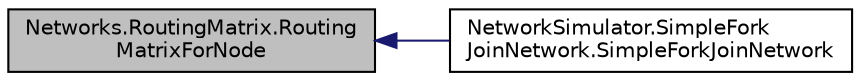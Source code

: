 digraph "Networks.RoutingMatrix.RoutingMatrixForNode"
{
  edge [fontname="Helvetica",fontsize="10",labelfontname="Helvetica",labelfontsize="10"];
  node [fontname="Helvetica",fontsize="10",shape=record];
  rankdir="LR";
  Node1 [label="Networks.RoutingMatrix.Routing\lMatrixForNode",height=0.2,width=0.4,color="black", fillcolor="grey75", style="filled", fontcolor="black"];
  Node1 -> Node2 [dir="back",color="midnightblue",fontsize="10",style="solid"];
  Node2 [label="NetworkSimulator.SimpleFork\lJoinNetwork.SimpleForkJoinNetwork",height=0.2,width=0.4,color="black", fillcolor="white", style="filled",URL="$class_network_simulator_1_1_simple_fork_join_network.html#ac9146ffe35893f3a461c9a4e1128809c"];
}
